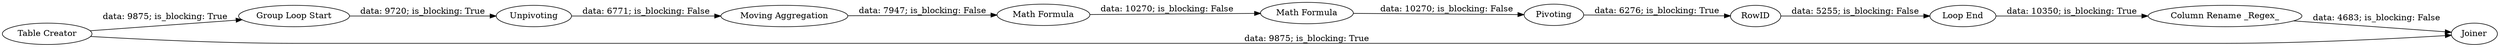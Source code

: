 digraph {
	"-5902858881315765516_11" [label="Column Rename _Regex_"]
	"-5902858881315765516_5" [label="Moving Aggregation"]
	"-5902858881315765516_2" [label="Group Loop Start"]
	"-5902858881315765516_1" [label="Table Creator"]
	"-5902858881315765516_4" [label=Unpivoting]
	"-5902858881315765516_12" [label=Joiner]
	"-5902858881315765516_6" [label="Math Formula"]
	"-5902858881315765516_9" [label=RowID]
	"-5902858881315765516_10" [label="Loop End"]
	"-5902858881315765516_8" [label="Math Formula"]
	"-5902858881315765516_7" [label=Pivoting]
	"-5902858881315765516_7" -> "-5902858881315765516_9" [label="data: 6276; is_blocking: True"]
	"-5902858881315765516_1" -> "-5902858881315765516_12" [label="data: 9875; is_blocking: True"]
	"-5902858881315765516_6" -> "-5902858881315765516_8" [label="data: 10270; is_blocking: False"]
	"-5902858881315765516_1" -> "-5902858881315765516_2" [label="data: 9875; is_blocking: True"]
	"-5902858881315765516_4" -> "-5902858881315765516_5" [label="data: 6771; is_blocking: False"]
	"-5902858881315765516_10" -> "-5902858881315765516_11" [label="data: 10350; is_blocking: True"]
	"-5902858881315765516_9" -> "-5902858881315765516_10" [label="data: 5255; is_blocking: False"]
	"-5902858881315765516_5" -> "-5902858881315765516_6" [label="data: 7947; is_blocking: False"]
	"-5902858881315765516_11" -> "-5902858881315765516_12" [label="data: 4683; is_blocking: False"]
	"-5902858881315765516_8" -> "-5902858881315765516_7" [label="data: 10270; is_blocking: False"]
	"-5902858881315765516_2" -> "-5902858881315765516_4" [label="data: 9720; is_blocking: True"]
	rankdir=LR
}
